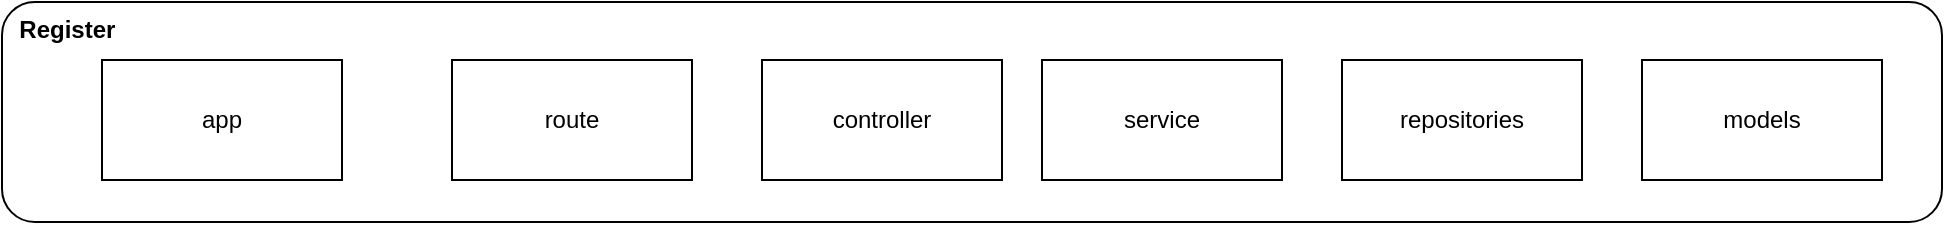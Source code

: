 <mxfile>
    <diagram id="NXnPSImW4q4fsONm28cZ" name="Page-1">
        <mxGraphModel dx="1055" dy="538" grid="1" gridSize="10" guides="1" tooltips="1" connect="1" arrows="1" fold="1" page="1" pageScale="1" pageWidth="850" pageHeight="1100" math="0" shadow="0">
            <root>
                <mxCell id="0"/>
                <mxCell id="1" parent="0"/>
                <mxCell id="8" value="&lt;b&gt;&amp;nbsp; Register&lt;/b&gt;" style="rounded=1;whiteSpace=wrap;html=1;align=left;verticalAlign=top;" vertex="1" parent="1">
                    <mxGeometry x="80" y="211" width="970" height="110" as="geometry"/>
                </mxCell>
                <mxCell id="2" value="app" style="rounded=0;whiteSpace=wrap;html=1;" vertex="1" parent="1">
                    <mxGeometry x="130" y="240" width="120" height="60" as="geometry"/>
                </mxCell>
                <mxCell id="3" value="route" style="rounded=0;whiteSpace=wrap;html=1;" vertex="1" parent="1">
                    <mxGeometry x="305" y="240" width="120" height="60" as="geometry"/>
                </mxCell>
                <mxCell id="4" value="controller" style="rounded=0;whiteSpace=wrap;html=1;" vertex="1" parent="1">
                    <mxGeometry x="460" y="240" width="120" height="60" as="geometry"/>
                </mxCell>
                <mxCell id="5" value="service" style="rounded=0;whiteSpace=wrap;html=1;" vertex="1" parent="1">
                    <mxGeometry x="600" y="240" width="120" height="60" as="geometry"/>
                </mxCell>
                <mxCell id="6" value="repositories" style="rounded=0;whiteSpace=wrap;html=1;" vertex="1" parent="1">
                    <mxGeometry x="750" y="240" width="120" height="60" as="geometry"/>
                </mxCell>
                <mxCell id="7" value="models" style="rounded=0;whiteSpace=wrap;html=1;" vertex="1" parent="1">
                    <mxGeometry x="900" y="240" width="120" height="60" as="geometry"/>
                </mxCell>
            </root>
        </mxGraphModel>
    </diagram>
</mxfile>